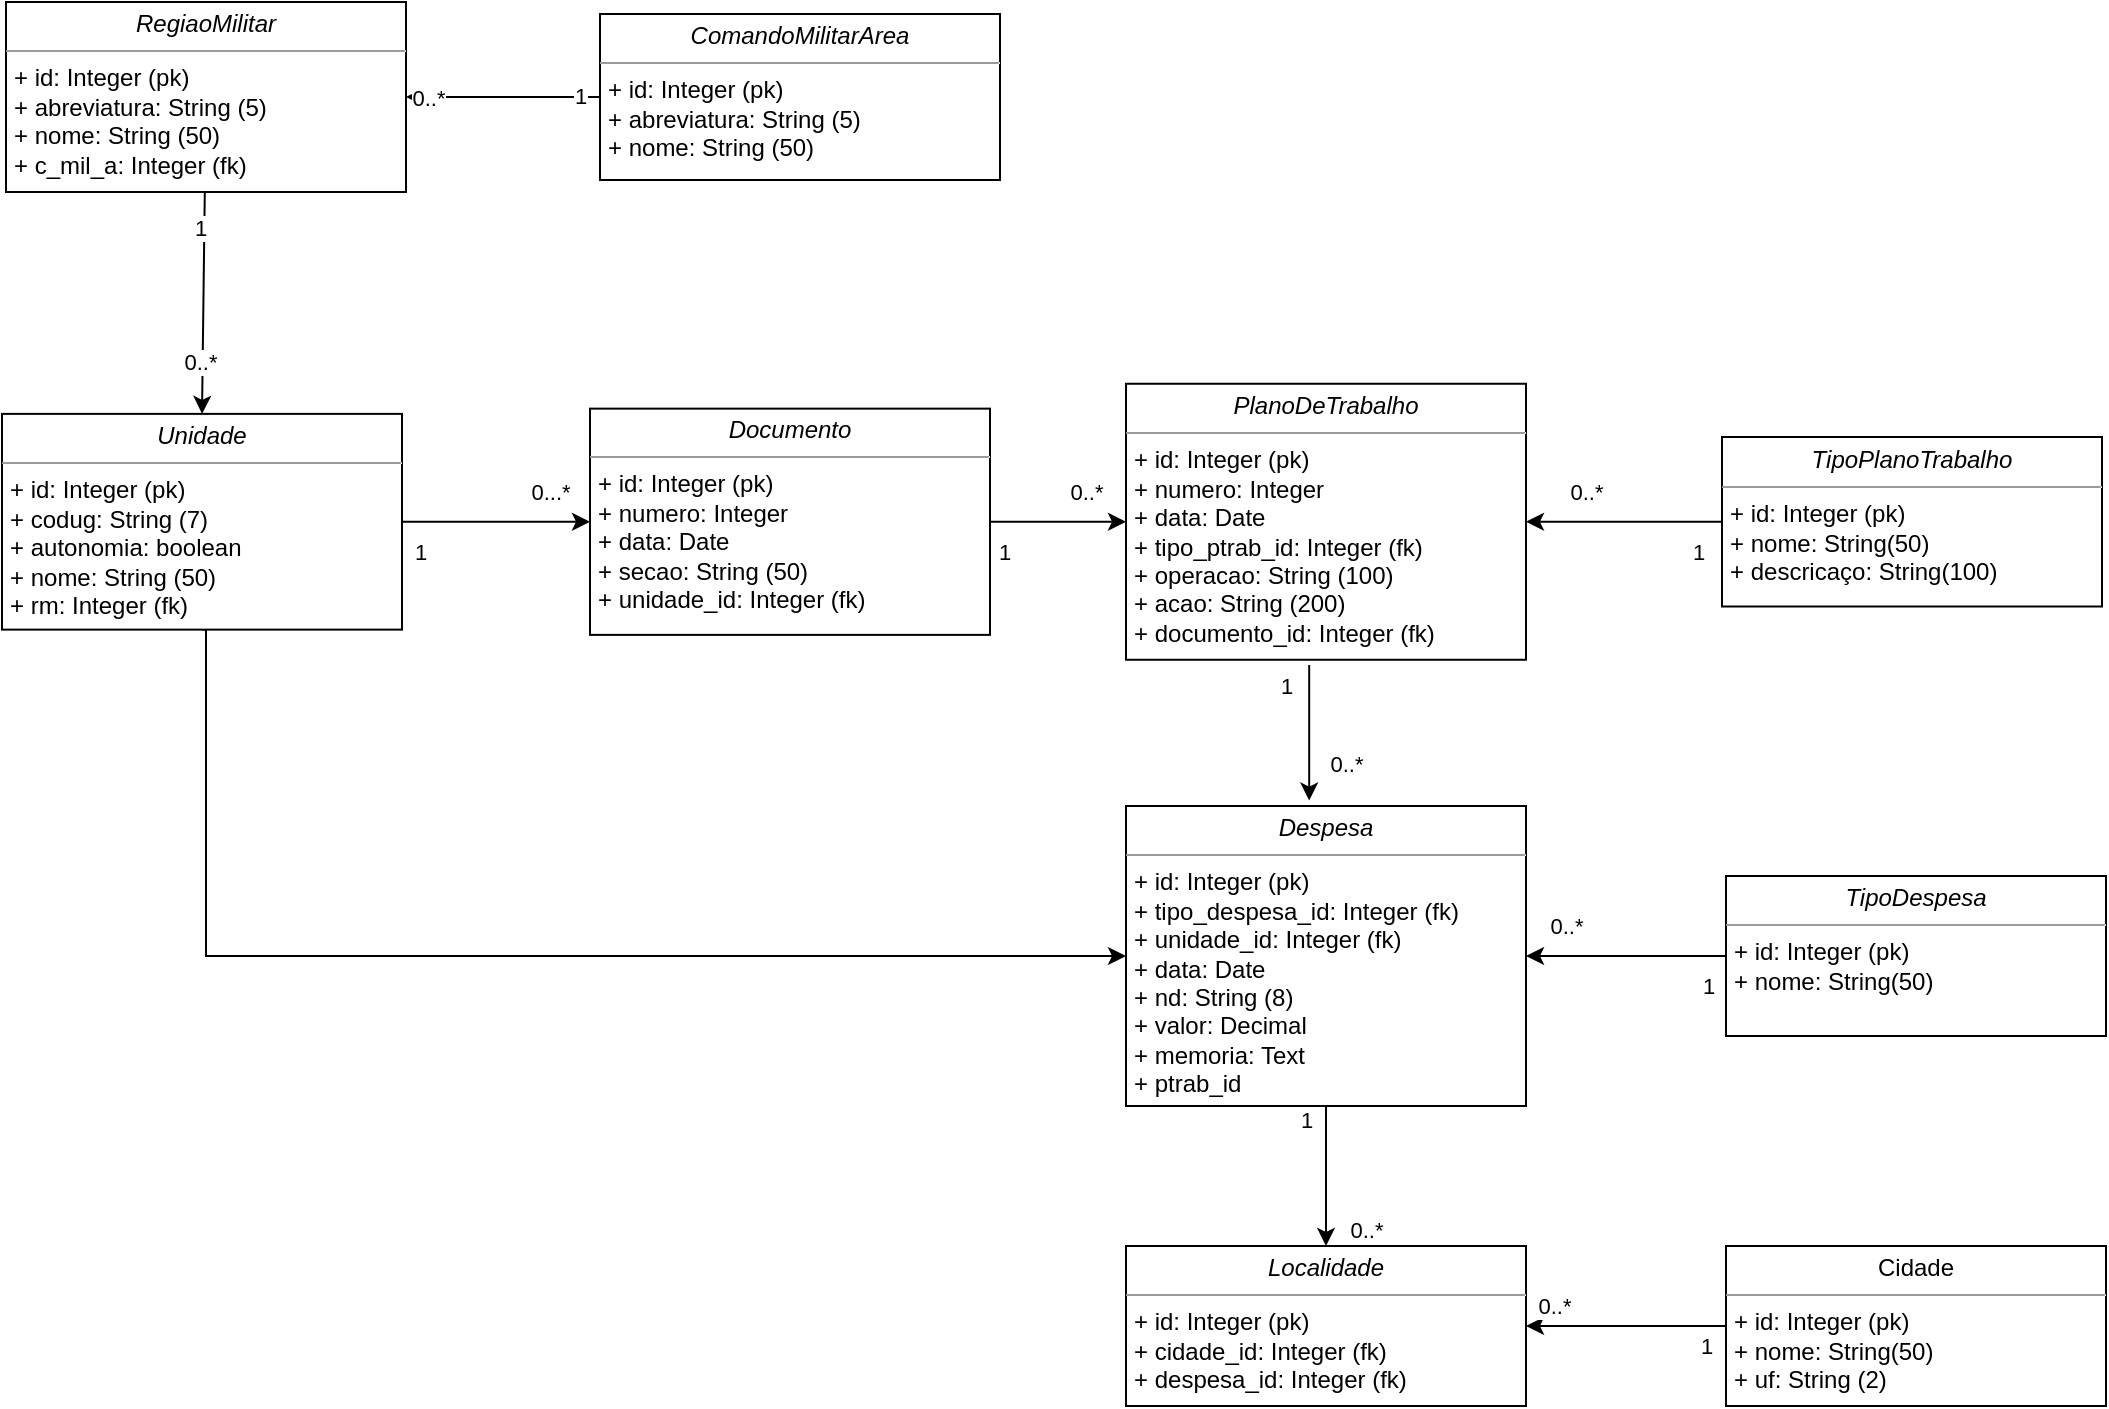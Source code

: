 <mxfile>
    <diagram name="Diagrama de Classes" id="c4acf3e9-155e-7222-9cf6-157b1a14988f">
        <mxGraphModel dx="1076" dy="628" grid="0" gridSize="10" guides="1" tooltips="1" connect="1" arrows="1" fold="1" page="1" pageScale="1" pageWidth="1169" pageHeight="827" background="#ffffff" math="0" shadow="0">
            <root>
                <mxCell id="0"/>
                <mxCell id="1" parent="0"/>
                <mxCell id="a-GNcQjXYbUmJu2RaoGT-13" style="edgeStyle=orthogonalEdgeStyle;rounded=0;orthogonalLoop=1;jettySize=auto;html=1;entryX=0;entryY=0.5;entryDx=0;entryDy=0;exitX=0.5;exitY=1;exitDx=0;exitDy=0;" parent="1" source="5d2195bd80daf111-18" target="a-GNcQjXYbUmJu2RaoGT-9" edge="1">
                    <mxGeometry relative="1" as="geometry">
                        <mxPoint x="209" y="645" as="targetPoint"/>
                        <Array as="points">
                            <mxPoint x="214" y="540"/>
                        </Array>
                    </mxGeometry>
                </mxCell>
                <mxCell id="a-GNcQjXYbUmJu2RaoGT-35" style="edgeStyle=orthogonalEdgeStyle;rounded=0;orthogonalLoop=1;jettySize=auto;html=1;exitX=1;exitY=0.5;exitDx=0;exitDy=0;entryX=0;entryY=0.5;entryDx=0;entryDy=0;" parent="1" source="5d2195bd80daf111-18" target="a-GNcQjXYbUmJu2RaoGT-4" edge="1">
                    <mxGeometry relative="1" as="geometry"/>
                </mxCell>
                <mxCell id="a-GNcQjXYbUmJu2RaoGT-36" value="0...*" style="edgeLabel;html=1;align=center;verticalAlign=middle;resizable=0;points=[];" parent="a-GNcQjXYbUmJu2RaoGT-35" vertex="1" connectable="0">
                    <mxGeometry x="0.738" y="-1" relative="1" as="geometry">
                        <mxPoint x="-8" y="-16" as="offset"/>
                    </mxGeometry>
                </mxCell>
                <mxCell id="a-GNcQjXYbUmJu2RaoGT-37" value="1" style="edgeLabel;html=1;align=center;verticalAlign=middle;resizable=0;points=[];" parent="a-GNcQjXYbUmJu2RaoGT-35" vertex="1" connectable="0">
                    <mxGeometry x="-0.811" y="-2" relative="1" as="geometry">
                        <mxPoint y="13" as="offset"/>
                    </mxGeometry>
                </mxCell>
                <mxCell id="5d2195bd80daf111-18" value="&lt;p style=&quot;margin: 0px ; margin-top: 4px ; text-align: center&quot;&gt;&lt;i&gt;Unidade&lt;/i&gt;&lt;/p&gt;&lt;hr size=&quot;1&quot;&gt;&lt;p style=&quot;margin: 0px ; margin-left: 4px&quot;&gt;+ id: Integer (pk)&lt;/p&gt;&lt;p style=&quot;margin: 0px ; margin-left: 4px&quot;&gt;+ codug: String (7)&lt;/p&gt;&lt;p style=&quot;margin: 0px ; margin-left: 4px&quot;&gt;+ autonomia: boolean&lt;br&gt;+ nome: String (50)&lt;/p&gt;&lt;p style=&quot;margin: 0px ; margin-left: 4px&quot;&gt;+ rm: Integer (fk)&lt;/p&gt;&lt;p style=&quot;margin: 0px ; margin-left: 4px&quot;&gt;&lt;br&gt;&lt;/p&gt;" style="verticalAlign=top;align=left;overflow=fill;fontSize=12;fontFamily=Helvetica;html=1;rounded=0;shadow=0;comic=0;labelBackgroundColor=none;strokeWidth=1" parent="1" vertex="1">
                    <mxGeometry x="112" y="268.94" width="200" height="107.87" as="geometry"/>
                </mxCell>
                <mxCell id="a-GNcQjXYbUmJu2RaoGT-19" value="0..*" style="edgeStyle=orthogonalEdgeStyle;rounded=0;orthogonalLoop=1;jettySize=auto;html=1;" parent="1" source="a-GNcQjXYbUmJu2RaoGT-4" target="a-GNcQjXYbUmJu2RaoGT-8" edge="1">
                    <mxGeometry x="0.429" y="15" relative="1" as="geometry">
                        <mxPoint as="offset"/>
                    </mxGeometry>
                </mxCell>
                <mxCell id="a-GNcQjXYbUmJu2RaoGT-20" value="1" style="edgeLabel;html=1;align=center;verticalAlign=middle;resizable=0;points=[];" parent="a-GNcQjXYbUmJu2RaoGT-19" vertex="1" connectable="0">
                    <mxGeometry x="-0.77" y="1" relative="1" as="geometry">
                        <mxPoint x="-1" y="16" as="offset"/>
                    </mxGeometry>
                </mxCell>
                <mxCell id="a-GNcQjXYbUmJu2RaoGT-4" value="&lt;p style=&quot;margin: 0px ; margin-top: 4px ; text-align: center&quot;&gt;&lt;i&gt;Documento&lt;/i&gt;&lt;/p&gt;&lt;hr size=&quot;1&quot;&gt;&lt;p style=&quot;margin: 0px ; margin-left: 4px&quot;&gt;+ id: Integer (pk)&lt;/p&gt;&lt;p style=&quot;margin: 0px ; margin-left: 4px&quot;&gt;+ numero: Integer&lt;/p&gt;&lt;p style=&quot;margin: 0px ; margin-left: 4px&quot;&gt;+ data: Date&lt;br&gt;+ secao: String (50)&lt;/p&gt;&lt;p style=&quot;margin: 0px ; margin-left: 4px&quot;&gt;+ unidade_id: Integer (fk)&lt;/p&gt;&lt;p style=&quot;margin: 0px ; margin-left: 4px&quot;&gt;&lt;br&gt;&lt;/p&gt;" style="verticalAlign=top;align=left;overflow=fill;fontSize=12;fontFamily=Helvetica;html=1;rounded=0;shadow=0;comic=0;labelBackgroundColor=none;strokeWidth=1" parent="1" vertex="1">
                    <mxGeometry x="406" y="266.32" width="200" height="113.12" as="geometry"/>
                </mxCell>
                <mxCell id="a-GNcQjXYbUmJu2RaoGT-21" style="edgeStyle=orthogonalEdgeStyle;rounded=0;orthogonalLoop=1;jettySize=auto;html=1;entryX=0.458;entryY=-0.018;entryDx=0;entryDy=0;exitX=0.458;exitY=1.019;exitDx=0;exitDy=0;exitPerimeter=0;entryPerimeter=0;" parent="1" source="a-GNcQjXYbUmJu2RaoGT-8" target="a-GNcQjXYbUmJu2RaoGT-9" edge="1">
                    <mxGeometry relative="1" as="geometry"/>
                </mxCell>
                <mxCell id="a-GNcQjXYbUmJu2RaoGT-22" value="0..*" style="edgeLabel;html=1;align=center;verticalAlign=middle;resizable=0;points=[];" parent="a-GNcQjXYbUmJu2RaoGT-21" vertex="1" connectable="0">
                    <mxGeometry x="0.667" relative="1" as="geometry">
                        <mxPoint x="18" y="-7" as="offset"/>
                    </mxGeometry>
                </mxCell>
                <mxCell id="a-GNcQjXYbUmJu2RaoGT-23" value="1" style="edgeLabel;html=1;align=center;verticalAlign=middle;resizable=0;points=[];" parent="a-GNcQjXYbUmJu2RaoGT-21" vertex="1" connectable="0">
                    <mxGeometry x="-0.7" y="2" relative="1" as="geometry">
                        <mxPoint x="-14" as="offset"/>
                    </mxGeometry>
                </mxCell>
                <mxCell id="a-GNcQjXYbUmJu2RaoGT-8" value="&lt;p style=&quot;margin: 0px ; margin-top: 4px ; text-align: center&quot;&gt;&lt;i&gt;PlanoDeTrabalho&lt;/i&gt;&lt;/p&gt;&lt;hr size=&quot;1&quot;&gt;&lt;p style=&quot;margin: 0px ; margin-left: 4px&quot;&gt;+ id: Integer (pk)&lt;/p&gt;&lt;p style=&quot;margin: 0px ; margin-left: 4px&quot;&gt;+ numero: Integer&lt;/p&gt;&lt;p style=&quot;margin: 0px ; margin-left: 4px&quot;&gt;+ data: Date&lt;/p&gt;&lt;p style=&quot;margin: 0px ; margin-left: 4px&quot;&gt;+ tipo_ptrab_id: Integer (fk)&lt;br&gt;&lt;span&gt;+ operacao: String (100)&lt;/span&gt;&lt;br&gt;&lt;/p&gt;&lt;p style=&quot;margin: 0px ; margin-left: 4px&quot;&gt;+ acao: String (200)&lt;/p&gt;&lt;p style=&quot;margin: 0px ; margin-left: 4px&quot;&gt;+ documento_id: Integer (fk)&lt;/p&gt;&lt;p style=&quot;margin: 0px ; margin-left: 4px&quot;&gt;&lt;br&gt;&lt;/p&gt;" style="verticalAlign=top;align=left;overflow=fill;fontSize=12;fontFamily=Helvetica;html=1;rounded=0;shadow=0;comic=0;labelBackgroundColor=none;strokeWidth=1" parent="1" vertex="1">
                    <mxGeometry x="674" y="253.88" width="200" height="138" as="geometry"/>
                </mxCell>
                <mxCell id="a-GNcQjXYbUmJu2RaoGT-27" value="0..*" style="edgeStyle=orthogonalEdgeStyle;rounded=0;orthogonalLoop=1;jettySize=auto;html=1;entryX=0.5;entryY=0;entryDx=0;entryDy=0;" parent="1" source="a-GNcQjXYbUmJu2RaoGT-9" target="a-GNcQjXYbUmJu2RaoGT-26" edge="1">
                    <mxGeometry x="0.75" y="20" relative="1" as="geometry">
                        <mxPoint as="offset"/>
                    </mxGeometry>
                </mxCell>
                <mxCell id="a-GNcQjXYbUmJu2RaoGT-38" value="1" style="edgeLabel;html=1;align=center;verticalAlign=middle;resizable=0;points=[];" parent="a-GNcQjXYbUmJu2RaoGT-27" vertex="1" connectable="0">
                    <mxGeometry x="-0.713" y="-4" relative="1" as="geometry">
                        <mxPoint x="-6" y="-3" as="offset"/>
                    </mxGeometry>
                </mxCell>
                <mxCell id="a-GNcQjXYbUmJu2RaoGT-9" value="&lt;p style=&quot;margin: 0px ; margin-top: 4px ; text-align: center&quot;&gt;&lt;i&gt;Despesa&lt;/i&gt;&lt;/p&gt;&lt;hr size=&quot;1&quot;&gt;&lt;p style=&quot;margin: 0px ; margin-left: 4px&quot;&gt;+ id: Integer (pk)&lt;/p&gt;&lt;p style=&quot;margin: 0px ; margin-left: 4px&quot;&gt;+ tipo_despesa_id: Integer (fk)&lt;/p&gt;&lt;p style=&quot;margin: 0px ; margin-left: 4px&quot;&gt;+ unidade_id: Integer (fk)&lt;/p&gt;&lt;p style=&quot;margin: 0px ; margin-left: 4px&quot;&gt;+ data: Date&lt;br&gt;+ nd: String (8)&lt;/p&gt;&lt;p style=&quot;margin: 0px ; margin-left: 4px&quot;&gt;+ valor: Decimal&lt;/p&gt;&lt;p style=&quot;margin: 0px ; margin-left: 4px&quot;&gt;+ memoria: Text&lt;/p&gt;&lt;p style=&quot;margin: 0px ; margin-left: 4px&quot;&gt;+ ptrab_id&lt;/p&gt;" style="verticalAlign=top;align=left;overflow=fill;fontSize=12;fontFamily=Helvetica;html=1;rounded=0;shadow=0;comic=0;labelBackgroundColor=none;strokeWidth=1" parent="1" vertex="1">
                    <mxGeometry x="674" y="465" width="200" height="150" as="geometry"/>
                </mxCell>
                <mxCell id="a-GNcQjXYbUmJu2RaoGT-11" style="edgeStyle=orthogonalEdgeStyle;rounded=0;orthogonalLoop=1;jettySize=auto;html=1;entryX=1;entryY=0.5;entryDx=0;entryDy=0;" parent="1" source="a-GNcQjXYbUmJu2RaoGT-10" target="a-GNcQjXYbUmJu2RaoGT-9" edge="1">
                    <mxGeometry relative="1" as="geometry"/>
                </mxCell>
                <mxCell id="a-GNcQjXYbUmJu2RaoGT-24" value="0..*" style="edgeLabel;html=1;align=center;verticalAlign=middle;resizable=0;points=[];" parent="a-GNcQjXYbUmJu2RaoGT-11" vertex="1" connectable="0">
                    <mxGeometry x="0.765" relative="1" as="geometry">
                        <mxPoint x="8" y="-15" as="offset"/>
                    </mxGeometry>
                </mxCell>
                <mxCell id="a-GNcQjXYbUmJu2RaoGT-25" value="1" style="edgeLabel;html=1;align=center;verticalAlign=middle;resizable=0;points=[];" parent="a-GNcQjXYbUmJu2RaoGT-11" vertex="1" connectable="0">
                    <mxGeometry x="-0.788" relative="1" as="geometry">
                        <mxPoint x="1" y="15" as="offset"/>
                    </mxGeometry>
                </mxCell>
                <mxCell id="a-GNcQjXYbUmJu2RaoGT-10" value="&lt;p style=&quot;margin:0px;margin-top:4px;text-align:center;&quot;&gt;&lt;i&gt;TipoDespesa&lt;/i&gt;&lt;/p&gt;&lt;hr size=&quot;1&quot;&gt;&lt;p style=&quot;margin:0px;margin-left:4px;&quot;&gt;+ id: Integer (pk)&lt;/p&gt;&lt;p style=&quot;margin:0px;margin-left:4px;&quot;&gt;+ nome: String(50)&lt;/p&gt;&lt;p style=&quot;margin:0px;margin-left:4px;&quot;&gt;&lt;br&gt;&lt;/p&gt;" style="verticalAlign=top;align=left;overflow=fill;fontSize=12;fontFamily=Helvetica;html=1;rounded=0;shadow=0;comic=0;labelBackgroundColor=none;strokeWidth=1" parent="1" vertex="1">
                    <mxGeometry x="974" y="500" width="190" height="80" as="geometry"/>
                </mxCell>
                <mxCell id="a-GNcQjXYbUmJu2RaoGT-26" value="&lt;p style=&quot;margin: 0px ; margin-top: 4px ; text-align: center&quot;&gt;&lt;i&gt;Localidade&lt;/i&gt;&lt;/p&gt;&lt;hr size=&quot;1&quot;&gt;&lt;p style=&quot;margin: 0px ; margin-left: 4px&quot;&gt;+ id: Integer (pk)&lt;/p&gt;&lt;p style=&quot;margin: 0px ; margin-left: 4px&quot;&gt;+ cidade_id: Integer (fk)&lt;/p&gt;&lt;p style=&quot;margin: 0px ; margin-left: 4px&quot;&gt;+ despesa_id: Integer (fk)&lt;/p&gt;&lt;p style=&quot;margin: 0px ; margin-left: 4px&quot;&gt;&lt;br&gt;&lt;/p&gt;" style="verticalAlign=top;align=left;overflow=fill;fontSize=12;fontFamily=Helvetica;html=1;rounded=0;shadow=0;comic=0;labelBackgroundColor=none;strokeWidth=1" parent="1" vertex="1">
                    <mxGeometry x="674" y="685" width="200" height="80" as="geometry"/>
                </mxCell>
                <mxCell id="a-GNcQjXYbUmJu2RaoGT-29" value="0..*" style="edgeStyle=orthogonalEdgeStyle;rounded=0;orthogonalLoop=1;jettySize=auto;html=1;entryX=1;entryY=0.5;entryDx=0;entryDy=0;" parent="1" source="a-GNcQjXYbUmJu2RaoGT-28" target="a-GNcQjXYbUmJu2RaoGT-26" edge="1">
                    <mxGeometry x="0.733" y="-10" relative="1" as="geometry">
                        <mxPoint as="offset"/>
                    </mxGeometry>
                </mxCell>
                <mxCell id="a-GNcQjXYbUmJu2RaoGT-39" value="1" style="edgeLabel;html=1;align=center;verticalAlign=middle;resizable=0;points=[];" parent="a-GNcQjXYbUmJu2RaoGT-29" vertex="1" connectable="0">
                    <mxGeometry x="-0.787" y="3" relative="1" as="geometry">
                        <mxPoint y="7" as="offset"/>
                    </mxGeometry>
                </mxCell>
                <mxCell id="a-GNcQjXYbUmJu2RaoGT-28" value="&lt;p style=&quot;margin:0px;margin-top:4px;text-align:center;&quot;&gt;Cidade&lt;/p&gt;&lt;hr size=&quot;1&quot;&gt;&lt;p style=&quot;margin:0px;margin-left:4px;&quot;&gt;+ id: Integer (pk)&lt;/p&gt;&lt;p style=&quot;margin:0px;margin-left:4px;&quot;&gt;+ nome: String(50)&lt;/p&gt;&lt;p style=&quot;margin:0px;margin-left:4px;&quot;&gt;+ uf: String (2)&lt;/p&gt;&lt;p style=&quot;margin:0px;margin-left:4px;&quot;&gt;&lt;br&gt;&lt;/p&gt;" style="verticalAlign=top;align=left;overflow=fill;fontSize=12;fontFamily=Helvetica;html=1;rounded=0;shadow=0;comic=0;labelBackgroundColor=none;strokeWidth=1" parent="1" vertex="1">
                    <mxGeometry x="974" y="685" width="190" height="80" as="geometry"/>
                </mxCell>
                <mxCell id="4" style="edgeStyle=none;html=1;entryX=1;entryY=0.5;entryDx=0;entryDy=0;" parent="1" source="2" target="a-GNcQjXYbUmJu2RaoGT-8" edge="1">
                    <mxGeometry relative="1" as="geometry"/>
                </mxCell>
                <mxCell id="5" value="1" style="edgeLabel;html=1;align=center;verticalAlign=middle;resizable=0;points=[];" parent="4" vertex="1" connectable="0">
                    <mxGeometry x="-0.74" y="1" relative="1" as="geometry">
                        <mxPoint y="14" as="offset"/>
                    </mxGeometry>
                </mxCell>
                <mxCell id="6" value="0..*" style="edgeLabel;html=1;align=center;verticalAlign=middle;resizable=0;points=[];" parent="4" vertex="1" connectable="0">
                    <mxGeometry x="0.66" y="-3" relative="1" as="geometry">
                        <mxPoint x="13" y="-12" as="offset"/>
                    </mxGeometry>
                </mxCell>
                <mxCell id="2" value="&lt;p style=&quot;margin: 0px ; margin-top: 4px ; text-align: center&quot;&gt;&lt;i&gt;TipoPlanoTrabalho&lt;/i&gt;&lt;/p&gt;&lt;hr size=&quot;1&quot;&gt;&lt;p style=&quot;margin: 0px ; margin-left: 4px&quot;&gt;+ id: Integer (pk)&lt;/p&gt;&lt;p style=&quot;margin: 0px ; margin-left: 4px&quot;&gt;+ nome: String(50)&lt;/p&gt;&lt;p style=&quot;margin: 0px ; margin-left: 4px&quot;&gt;+ descricaço: String(100)&lt;/p&gt;&lt;p style=&quot;margin: 0px ; margin-left: 4px&quot;&gt;&lt;br&gt;&lt;/p&gt;" style="verticalAlign=top;align=left;overflow=fill;fontSize=12;fontFamily=Helvetica;html=1;rounded=0;shadow=0;comic=0;labelBackgroundColor=none;strokeWidth=1" parent="1" vertex="1">
                    <mxGeometry x="972" y="280.5" width="190" height="84.75" as="geometry"/>
                </mxCell>
                <mxCell id="10" style="edgeStyle=none;html=1;entryX=1;entryY=0.5;entryDx=0;entryDy=0;" parent="1" source="8" target="9" edge="1">
                    <mxGeometry relative="1" as="geometry"/>
                </mxCell>
                <mxCell id="13" value="1" style="edgeLabel;html=1;align=center;verticalAlign=middle;resizable=0;points=[];" parent="10" vertex="1" connectable="0">
                    <mxGeometry x="-0.782" y="-1" relative="1" as="geometry">
                        <mxPoint as="offset"/>
                    </mxGeometry>
                </mxCell>
                <mxCell id="14" value="0..*" style="edgeLabel;html=1;align=center;verticalAlign=middle;resizable=0;points=[];" parent="10" vertex="1" connectable="0">
                    <mxGeometry x="0.626" y="-1" relative="1" as="geometry">
                        <mxPoint x="-7" y="1" as="offset"/>
                    </mxGeometry>
                </mxCell>
                <mxCell id="8" value="&lt;p style=&quot;margin: 0px ; margin-top: 4px ; text-align: center&quot;&gt;&lt;i&gt;ComandoMilitarArea&lt;/i&gt;&lt;/p&gt;&lt;hr size=&quot;1&quot;&gt;&lt;p style=&quot;margin: 0px ; margin-left: 4px&quot;&gt;+ id: Integer (pk)&lt;/p&gt;&lt;p style=&quot;margin: 0px ; margin-left: 4px&quot;&gt;+ abreviatura: String (5)&lt;/p&gt;&lt;p style=&quot;margin: 0px ; margin-left: 4px&quot;&gt;+ nome: String (50)&lt;/p&gt;&lt;p style=&quot;margin: 0px ; margin-left: 4px&quot;&gt;&lt;br&gt;&lt;/p&gt;" style="verticalAlign=top;align=left;overflow=fill;fontSize=12;fontFamily=Helvetica;html=1;rounded=0;shadow=0;comic=0;labelBackgroundColor=none;strokeWidth=1" parent="1" vertex="1">
                    <mxGeometry x="411" y="69" width="200" height="83" as="geometry"/>
                </mxCell>
                <mxCell id="15" style="edgeStyle=none;html=1;entryX=0.5;entryY=0;entryDx=0;entryDy=0;" parent="1" source="9" target="5d2195bd80daf111-18" edge="1">
                    <mxGeometry relative="1" as="geometry"/>
                </mxCell>
                <mxCell id="16" value="1" style="edgeLabel;html=1;align=center;verticalAlign=middle;resizable=0;points=[];" parent="15" vertex="1" connectable="0">
                    <mxGeometry x="-0.68" y="-2" relative="1" as="geometry">
                        <mxPoint as="offset"/>
                    </mxGeometry>
                </mxCell>
                <mxCell id="17" value="0..*" style="edgeLabel;html=1;align=center;verticalAlign=middle;resizable=0;points=[];" parent="15" vertex="1" connectable="0">
                    <mxGeometry x="0.524" y="-2" relative="1" as="geometry">
                        <mxPoint as="offset"/>
                    </mxGeometry>
                </mxCell>
                <mxCell id="9" value="&lt;p style=&quot;margin: 0px ; margin-top: 4px ; text-align: center&quot;&gt;&lt;i&gt;RegiaoMilitar&lt;/i&gt;&lt;/p&gt;&lt;hr size=&quot;1&quot;&gt;&lt;p style=&quot;margin: 0px ; margin-left: 4px&quot;&gt;+ id: Integer (pk)&lt;/p&gt;&lt;p style=&quot;margin: 0px ; margin-left: 4px&quot;&gt;+ abreviatura: String (5)&lt;/p&gt;&lt;p style=&quot;margin: 0px ; margin-left: 4px&quot;&gt;+ nome: String (50)&lt;/p&gt;&lt;p style=&quot;margin: 0px ; margin-left: 4px&quot;&gt;+ c_mil_a: Integer (fk)&lt;/p&gt;&lt;p style=&quot;margin: 0px ; margin-left: 4px&quot;&gt;&lt;br&gt;&lt;/p&gt;" style="verticalAlign=top;align=left;overflow=fill;fontSize=12;fontFamily=Helvetica;html=1;rounded=0;shadow=0;comic=0;labelBackgroundColor=none;strokeWidth=1" parent="1" vertex="1">
                    <mxGeometry x="114" y="63" width="200" height="95" as="geometry"/>
                </mxCell>
            </root>
        </mxGraphModel>
    </diagram>
</mxfile>